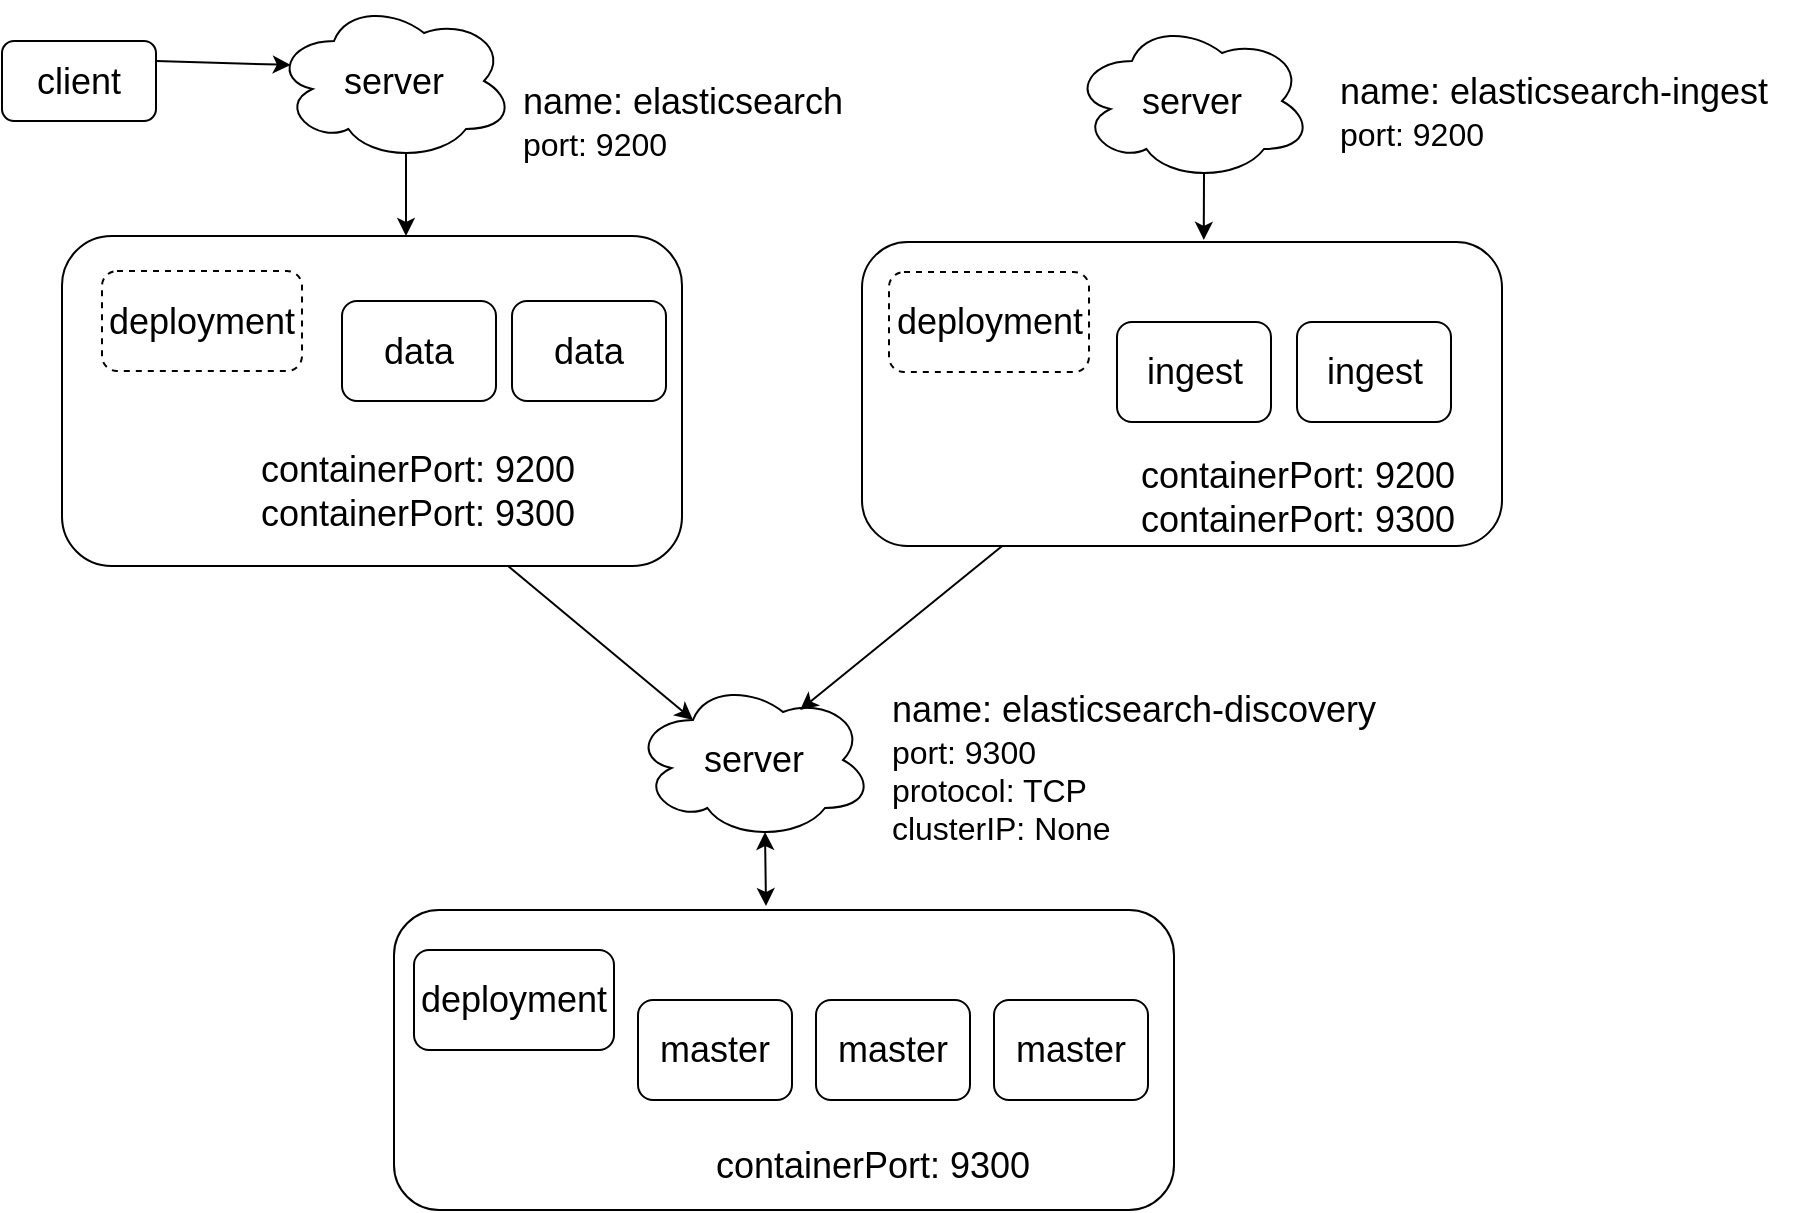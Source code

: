 <mxfile version="10.5.9" type="device"><diagram id="wU9YjXOGK-ckvQit-T-v" name="Page-1"><mxGraphModel dx="1394" dy="824" grid="1" gridSize="10" guides="1" tooltips="1" connect="1" arrows="1" fold="1" page="1" pageScale="1" pageWidth="827" pageHeight="1169" math="0" shadow="0"><root><mxCell id="0"/><mxCell id="1" parent="0"/><mxCell id="6gQqxbsIXInkGqbLx4MG-28" value="" style="rounded=1;whiteSpace=wrap;html=1;strokeWidth=1;" vertex="1" parent="1"><mxGeometry x="316" y="502" width="390" height="150" as="geometry"/></mxCell><mxCell id="6gQqxbsIXInkGqbLx4MG-27" value="" style="rounded=1;whiteSpace=wrap;html=1;strokeWidth=1;" vertex="1" parent="1"><mxGeometry x="550" y="168" width="320" height="152" as="geometry"/></mxCell><mxCell id="6gQqxbsIXInkGqbLx4MG-26" value="" style="rounded=1;whiteSpace=wrap;html=1;" vertex="1" parent="1"><mxGeometry x="150" y="165" width="310" height="165" as="geometry"/></mxCell><mxCell id="6gQqxbsIXInkGqbLx4MG-1" value="&lt;span&gt;&lt;font style=&quot;font-size: 18px&quot;&gt;master&lt;/font&gt;&lt;/span&gt;" style="rounded=1;whiteSpace=wrap;html=1;" vertex="1" parent="1"><mxGeometry x="527" y="547" width="77" height="50" as="geometry"/></mxCell><mxCell id="6gQqxbsIXInkGqbLx4MG-2" value="&lt;span&gt;&lt;font style=&quot;font-size: 18px&quot;&gt;master&lt;/font&gt;&lt;/span&gt;" style="rounded=1;whiteSpace=wrap;html=1;" vertex="1" parent="1"><mxGeometry x="438" y="547" width="77" height="50" as="geometry"/></mxCell><mxCell id="6gQqxbsIXInkGqbLx4MG-3" value="&lt;span&gt;&lt;font style=&quot;font-size: 18px&quot;&gt;master&lt;/font&gt;&lt;/span&gt;" style="rounded=1;whiteSpace=wrap;html=1;" vertex="1" parent="1"><mxGeometry x="616" y="547" width="77" height="50" as="geometry"/></mxCell><mxCell id="6gQqxbsIXInkGqbLx4MG-4" value="&lt;span&gt;&lt;font style=&quot;font-size: 18px&quot;&gt;ingest&lt;/font&gt;&lt;/span&gt;" style="rounded=1;whiteSpace=wrap;html=1;" vertex="1" parent="1"><mxGeometry x="767.5" y="208" width="77" height="50" as="geometry"/></mxCell><mxCell id="6gQqxbsIXInkGqbLx4MG-5" value="&lt;span&gt;&lt;font style=&quot;font-size: 18px&quot;&gt;data&lt;/font&gt;&lt;/span&gt;" style="rounded=1;whiteSpace=wrap;html=1;" vertex="1" parent="1"><mxGeometry x="290" y="197.5" width="77" height="50" as="geometry"/></mxCell><mxCell id="6gQqxbsIXInkGqbLx4MG-6" value="&lt;span&gt;&lt;font style=&quot;font-size: 18px&quot;&gt;data&lt;/font&gt;&lt;/span&gt;" style="rounded=1;whiteSpace=wrap;html=1;" vertex="1" parent="1"><mxGeometry x="375" y="197.5" width="77" height="50" as="geometry"/></mxCell><mxCell id="6gQqxbsIXInkGqbLx4MG-7" value="&lt;span&gt;&lt;font style=&quot;font-size: 18px&quot;&gt;ingest&lt;/font&gt;&lt;/span&gt;" style="rounded=1;whiteSpace=wrap;html=1;" vertex="1" parent="1"><mxGeometry x="677.5" y="208" width="77" height="50" as="geometry"/></mxCell><mxCell id="6gQqxbsIXInkGqbLx4MG-10" value="&lt;pre&gt;&lt;font style=&quot;font-size: 18px&quot; face=&quot;Helvetica&quot;&gt;deployment&lt;/font&gt;&lt;/pre&gt;" style="rounded=1;whiteSpace=wrap;html=1;" vertex="1" parent="1"><mxGeometry x="326" y="522" width="100" height="50" as="geometry"/></mxCell><mxCell id="6gQqxbsIXInkGqbLx4MG-12" value="&lt;pre&gt;&lt;font style=&quot;font-size: 18px&quot; face=&quot;Helvetica&quot;&gt;deployment&lt;/font&gt;&lt;/pre&gt;" style="rounded=1;whiteSpace=wrap;html=1;dashed=1;" vertex="1" parent="1"><mxGeometry x="563.5" y="183" width="100" height="50" as="geometry"/></mxCell><mxCell id="6gQqxbsIXInkGqbLx4MG-13" value="&lt;pre&gt;&lt;font style=&quot;font-size: 18px&quot; face=&quot;Helvetica&quot;&gt;deployment&lt;/font&gt;&lt;/pre&gt;" style="rounded=1;whiteSpace=wrap;html=1;strokeWidth=1;dashed=1;" vertex="1" parent="1"><mxGeometry x="170" y="182.5" width="100" height="50" as="geometry"/></mxCell><mxCell id="6gQqxbsIXInkGqbLx4MG-14" value="&lt;font style=&quot;font-size: 18px&quot;&gt;server&lt;/font&gt;" style="ellipse;shape=cloud;whiteSpace=wrap;html=1;" vertex="1" parent="1"><mxGeometry x="435.5" y="387" width="120" height="80" as="geometry"/></mxCell><mxCell id="6gQqxbsIXInkGqbLx4MG-15" value="&lt;font style=&quot;font-size: 18px&quot;&gt;server&lt;/font&gt;" style="ellipse;shape=cloud;whiteSpace=wrap;html=1;" vertex="1" parent="1"><mxGeometry x="256" y="47.5" width="120" height="80" as="geometry"/></mxCell><mxCell id="6gQqxbsIXInkGqbLx4MG-16" value="&lt;font style=&quot;font-size: 18px&quot;&gt;server&lt;/font&gt;" style="ellipse;shape=cloud;whiteSpace=wrap;html=1;" vertex="1" parent="1"><mxGeometry x="655" y="57.5" width="120" height="80" as="geometry"/></mxCell><mxCell id="6gQqxbsIXInkGqbLx4MG-19" value="&lt;div style=&quot;text-align: left&quot;&gt;&lt;font style=&quot;font-size: 18px&quot;&gt;name: elasticsearch-discovery&lt;/font&gt;&lt;/div&gt;&lt;div style=&quot;text-align: left&quot;&gt;&lt;font size=&quot;3&quot;&gt;port: 9300&lt;/font&gt;&lt;/div&gt;&lt;div style=&quot;text-align: left&quot;&gt;&lt;font size=&quot;3&quot;&gt;protocol: TCP&lt;/font&gt;&lt;/div&gt;&lt;div style=&quot;text-align: left&quot;&gt;&lt;font size=&quot;3&quot;&gt;clusterIP: None&lt;/font&gt;&lt;/div&gt;" style="text;html=1;strokeColor=none;fillColor=none;align=center;verticalAlign=middle;whiteSpace=wrap;rounded=0;" vertex="1" parent="1"><mxGeometry x="555.5" y="376" width="260" height="110" as="geometry"/></mxCell><mxCell id="6gQqxbsIXInkGqbLx4MG-20" value="&lt;div style=&quot;text-align: left&quot;&gt;&lt;font style=&quot;font-size: 18px&quot;&gt;name: elasticsearch&lt;/font&gt;&lt;/div&gt;&lt;div style=&quot;text-align: left&quot;&gt;&lt;font size=&quot;3&quot;&gt;port: 9200&lt;/font&gt;&lt;/div&gt;" style="text;html=1;strokeColor=none;fillColor=none;align=center;verticalAlign=middle;whiteSpace=wrap;rounded=0;" vertex="1" parent="1"><mxGeometry x="359.5" y="77.5" width="201" height="60" as="geometry"/></mxCell><mxCell id="6gQqxbsIXInkGqbLx4MG-21" value="&lt;div&gt;&lt;font style=&quot;font-size: 18px&quot;&gt;containerPort: 9200&lt;/font&gt;&lt;/div&gt;&lt;div&gt;&lt;font style=&quot;font-size: 18px&quot;&gt;containerPort: 9300&lt;/font&gt;&lt;/div&gt;" style="text;html=1;strokeColor=none;fillColor=none;align=center;verticalAlign=middle;whiteSpace=wrap;rounded=0;" vertex="1" parent="1"><mxGeometry x="243" y="255" width="170" height="75" as="geometry"/></mxCell><mxCell id="6gQqxbsIXInkGqbLx4MG-22" value="&lt;div&gt;&lt;span style=&quot;font-size: 18px&quot;&gt;containerPort: 9300&lt;/span&gt;&lt;/div&gt;" style="text;html=1;strokeColor=none;fillColor=none;align=center;verticalAlign=middle;whiteSpace=wrap;rounded=0;" vertex="1" parent="1"><mxGeometry x="475" y="607" width="161" height="45" as="geometry"/></mxCell><mxCell id="6gQqxbsIXInkGqbLx4MG-23" value="&lt;div style=&quot;text-align: left&quot;&gt;&lt;font style=&quot;font-size: 18px&quot;&gt;name: elasticsearch-ingest&lt;/font&gt;&lt;/div&gt;&lt;div style=&quot;text-align: left&quot;&gt;&lt;font size=&quot;3&quot;&gt;port: 9200&lt;/font&gt;&lt;/div&gt;" style="text;html=1;strokeColor=none;fillColor=none;align=center;verticalAlign=middle;whiteSpace=wrap;rounded=0;" vertex="1" parent="1"><mxGeometry x="777" y="77.5" width="238" height="50" as="geometry"/></mxCell><mxCell id="6gQqxbsIXInkGqbLx4MG-24" value="&lt;div&gt;&lt;font style=&quot;font-size: 18px&quot;&gt;containerPort: 9200&lt;/font&gt;&lt;/div&gt;&lt;div&gt;&lt;font style=&quot;font-size: 18px&quot;&gt;containerPort: 9300&lt;/font&gt;&lt;/div&gt;" style="text;html=1;strokeColor=none;fillColor=none;align=center;verticalAlign=middle;whiteSpace=wrap;rounded=0;" vertex="1" parent="1"><mxGeometry x="682.5" y="258" width="170" height="75" as="geometry"/></mxCell><mxCell id="6gQqxbsIXInkGqbLx4MG-25" value="&lt;font style=&quot;font-size: 18px&quot;&gt;client&lt;/font&gt;" style="rounded=1;whiteSpace=wrap;html=1;" vertex="1" parent="1"><mxGeometry x="120" y="67.5" width="77" height="40" as="geometry"/></mxCell><mxCell id="6gQqxbsIXInkGqbLx4MG-29" value="" style="endArrow=classic;html=1;exitX=0.55;exitY=0.95;exitDx=0;exitDy=0;exitPerimeter=0;" edge="1" parent="1" source="6gQqxbsIXInkGqbLx4MG-15"><mxGeometry width="50" height="50" relative="1" as="geometry"><mxPoint x="293" y="120" as="sourcePoint"/><mxPoint x="322" y="165" as="targetPoint"/></mxGeometry></mxCell><mxCell id="6gQqxbsIXInkGqbLx4MG-30" value="" style="endArrow=classic;html=1;exitX=1;exitY=0.25;exitDx=0;exitDy=0;entryX=0.07;entryY=0.4;entryDx=0;entryDy=0;entryPerimeter=0;" edge="1" parent="1" source="6gQqxbsIXInkGqbLx4MG-25" target="6gQqxbsIXInkGqbLx4MG-15"><mxGeometry width="50" height="50" relative="1" as="geometry"><mxPoint x="80" y="200" as="sourcePoint"/><mxPoint x="260" y="102" as="targetPoint"/></mxGeometry></mxCell><mxCell id="6gQqxbsIXInkGqbLx4MG-32" value="" style="endArrow=classic;html=1;exitX=0.55;exitY=0.95;exitDx=0;exitDy=0;exitPerimeter=0;entryX=0.534;entryY=-0.007;entryDx=0;entryDy=0;entryPerimeter=0;" edge="1" parent="1" source="6gQqxbsIXInkGqbLx4MG-16" target="6gQqxbsIXInkGqbLx4MG-27"><mxGeometry width="50" height="50" relative="1" as="geometry"><mxPoint x="610" y="160" as="sourcePoint"/><mxPoint x="660" y="110" as="targetPoint"/></mxGeometry></mxCell><mxCell id="6gQqxbsIXInkGqbLx4MG-35" value="" style="endArrow=classic;html=1;entryX=0.25;entryY=0.25;entryDx=0;entryDy=0;entryPerimeter=0;" edge="1" parent="1" source="6gQqxbsIXInkGqbLx4MG-21" target="6gQqxbsIXInkGqbLx4MG-14"><mxGeometry width="50" height="50" relative="1" as="geometry"><mxPoint x="120" y="720" as="sourcePoint"/><mxPoint x="170" y="670" as="targetPoint"/></mxGeometry></mxCell><mxCell id="6gQqxbsIXInkGqbLx4MG-36" value="" style="endArrow=classic;html=1;entryX=0.696;entryY=0.188;entryDx=0;entryDy=0;entryPerimeter=0;exitX=0.219;exitY=1;exitDx=0;exitDy=0;exitPerimeter=0;" edge="1" parent="1" source="6gQqxbsIXInkGqbLx4MG-27" target="6gQqxbsIXInkGqbLx4MG-14"><mxGeometry width="50" height="50" relative="1" as="geometry"><mxPoint x="610" y="330" as="sourcePoint"/><mxPoint x="495.5" y="316.289" as="targetPoint"/></mxGeometry></mxCell><mxCell id="6gQqxbsIXInkGqbLx4MG-38" value="" style="endArrow=classic;startArrow=classic;html=1;entryX=0.55;entryY=0.95;entryDx=0;entryDy=0;entryPerimeter=0;" edge="1" parent="1" target="6gQqxbsIXInkGqbLx4MG-14"><mxGeometry width="50" height="50" relative="1" as="geometry"><mxPoint x="502" y="500" as="sourcePoint"/><mxPoint x="440" y="460" as="targetPoint"/></mxGeometry></mxCell></root></mxGraphModel></diagram></mxfile>